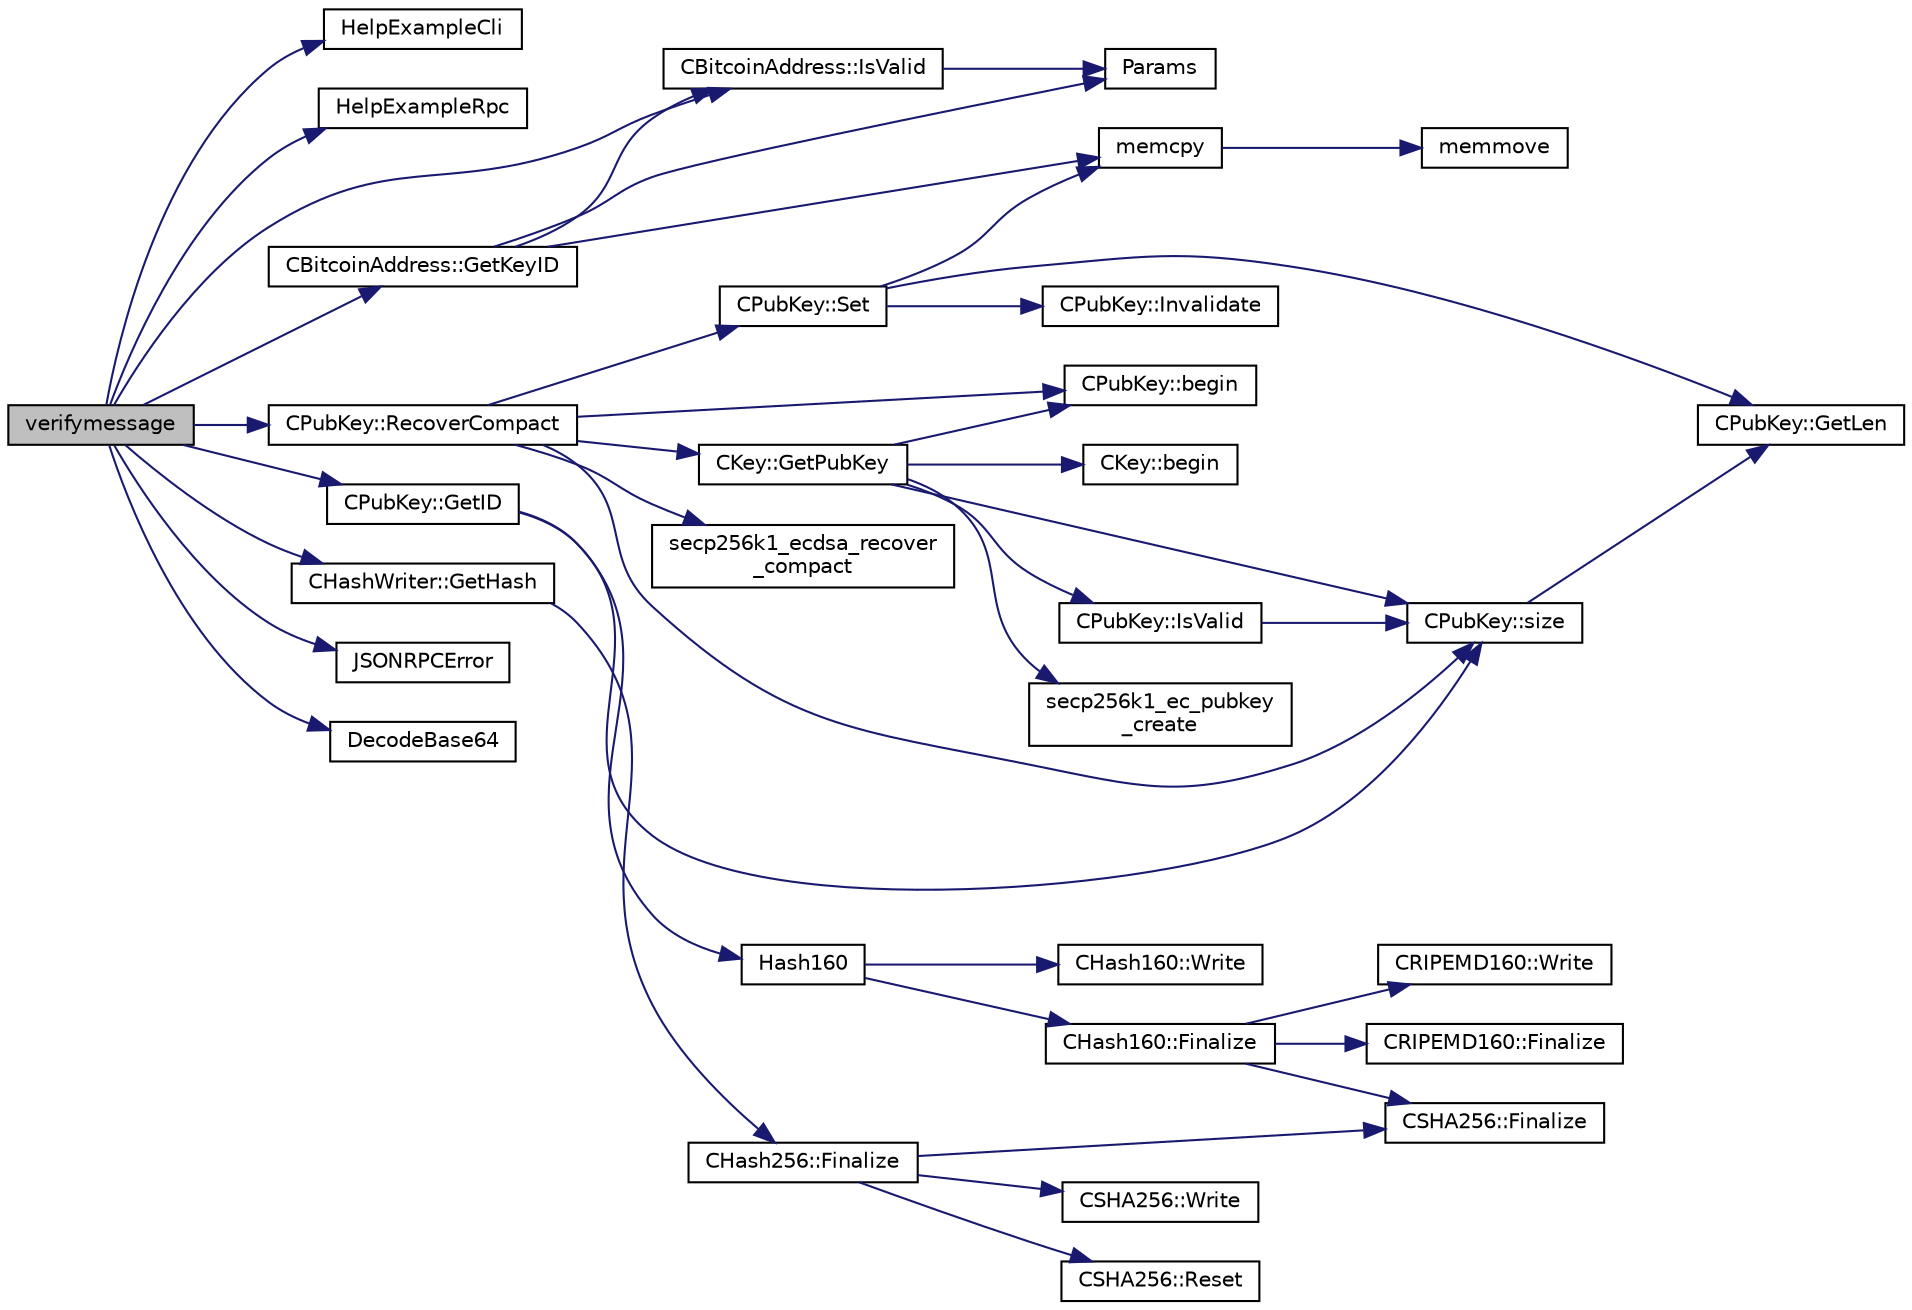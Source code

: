 digraph "verifymessage"
{
  edge [fontname="Helvetica",fontsize="10",labelfontname="Helvetica",labelfontsize="10"];
  node [fontname="Helvetica",fontsize="10",shape=record];
  rankdir="LR";
  Node169 [label="verifymessage",height=0.2,width=0.4,color="black", fillcolor="grey75", style="filled", fontcolor="black"];
  Node169 -> Node170 [color="midnightblue",fontsize="10",style="solid",fontname="Helvetica"];
  Node170 [label="HelpExampleCli",height=0.2,width=0.4,color="black", fillcolor="white", style="filled",URL="$rpcserver_8cpp.html#ac01ac6eab5467567ed0da106814e04ec"];
  Node169 -> Node171 [color="midnightblue",fontsize="10",style="solid",fontname="Helvetica"];
  Node171 [label="HelpExampleRpc",height=0.2,width=0.4,color="black", fillcolor="white", style="filled",URL="$rpcserver_8cpp.html#a06ea60e24e5a1053a14a11b1009bf9ef"];
  Node169 -> Node172 [color="midnightblue",fontsize="10",style="solid",fontname="Helvetica"];
  Node172 [label="CBitcoinAddress::IsValid",height=0.2,width=0.4,color="black", fillcolor="white", style="filled",URL="$class_c_bitcoin_address.html#ab39907ce6895062a8f8bf585270ef13b"];
  Node172 -> Node173 [color="midnightblue",fontsize="10",style="solid",fontname="Helvetica"];
  Node173 [label="Params",height=0.2,width=0.4,color="black", fillcolor="white", style="filled",URL="$chainparams_8cpp.html#ace5c5b706d71a324a417dd2db394fd4a",tooltip="Return the currently selected parameters. "];
  Node169 -> Node174 [color="midnightblue",fontsize="10",style="solid",fontname="Helvetica"];
  Node174 [label="JSONRPCError",height=0.2,width=0.4,color="black", fillcolor="white", style="filled",URL="$rpcprotocol_8cpp.html#a17b1bb111ab339efc951929834766039"];
  Node169 -> Node175 [color="midnightblue",fontsize="10",style="solid",fontname="Helvetica"];
  Node175 [label="CBitcoinAddress::GetKeyID",height=0.2,width=0.4,color="black", fillcolor="white", style="filled",URL="$class_c_bitcoin_address.html#af3d7c4547803b09144fc040320f687dd"];
  Node175 -> Node172 [color="midnightblue",fontsize="10",style="solid",fontname="Helvetica"];
  Node175 -> Node173 [color="midnightblue",fontsize="10",style="solid",fontname="Helvetica"];
  Node175 -> Node176 [color="midnightblue",fontsize="10",style="solid",fontname="Helvetica"];
  Node176 [label="memcpy",height=0.2,width=0.4,color="black", fillcolor="white", style="filled",URL="$glibc__compat_8cpp.html#a0f46826ab0466591e136db24394923cf"];
  Node176 -> Node177 [color="midnightblue",fontsize="10",style="solid",fontname="Helvetica"];
  Node177 [label="memmove",height=0.2,width=0.4,color="black", fillcolor="white", style="filled",URL="$glibc__compat_8cpp.html#a9778d49e9029dd75bc53ecbbf9f5e9a1"];
  Node169 -> Node178 [color="midnightblue",fontsize="10",style="solid",fontname="Helvetica"];
  Node178 [label="DecodeBase64",height=0.2,width=0.4,color="black", fillcolor="white", style="filled",URL="$utilstrencodings_8cpp.html#a224a1ec4dc69c9463abf0e8ae767af0d"];
  Node169 -> Node179 [color="midnightblue",fontsize="10",style="solid",fontname="Helvetica"];
  Node179 [label="CPubKey::RecoverCompact",height=0.2,width=0.4,color="black", fillcolor="white", style="filled",URL="$class_c_pub_key.html#a169505e735a02db385486b0affeb565c",tooltip="Recover a public key from a compact signature. "];
  Node179 -> Node180 [color="midnightblue",fontsize="10",style="solid",fontname="Helvetica"];
  Node180 [label="secp256k1_ecdsa_recover\l_compact",height=0.2,width=0.4,color="black", fillcolor="white", style="filled",URL="$secp256k1_8h.html#ad1f2dda163655017f0ab2ec246328975",tooltip="Recover an ECDSA public key from a compact signature. "];
  Node179 -> Node181 [color="midnightblue",fontsize="10",style="solid",fontname="Helvetica"];
  Node181 [label="CPubKey::begin",height=0.2,width=0.4,color="black", fillcolor="white", style="filled",URL="$class_c_pub_key.html#a859ab9909d68092d6d4fc739237ab358"];
  Node179 -> Node182 [color="midnightblue",fontsize="10",style="solid",fontname="Helvetica"];
  Node182 [label="CPubKey::size",height=0.2,width=0.4,color="black", fillcolor="white", style="filled",URL="$class_c_pub_key.html#a6bb28fcf0a5f799c69f5b7269363b309",tooltip="Simple read-only vector-like interface to the pubkey data. "];
  Node182 -> Node183 [color="midnightblue",fontsize="10",style="solid",fontname="Helvetica"];
  Node183 [label="CPubKey::GetLen",height=0.2,width=0.4,color="black", fillcolor="white", style="filled",URL="$class_c_pub_key.html#a7dc71b3f037c84268dc22de97d7b65fb",tooltip="Compute the length of a pubkey with a given first byte. "];
  Node179 -> Node184 [color="midnightblue",fontsize="10",style="solid",fontname="Helvetica"];
  Node184 [label="CKey::GetPubKey",height=0.2,width=0.4,color="black", fillcolor="white", style="filled",URL="$class_c_key.html#aa1085c59603a62db6ec776300f250337",tooltip="Compute the public key from a private key. "];
  Node184 -> Node185 [color="midnightblue",fontsize="10",style="solid",fontname="Helvetica"];
  Node185 [label="secp256k1_ec_pubkey\l_create",height=0.2,width=0.4,color="black", fillcolor="white", style="filled",URL="$secp256k1_8h.html#a22e1ef593e0d06d40b4f233e91447aa3",tooltip="Compute the public key for a secret key. "];
  Node184 -> Node181 [color="midnightblue",fontsize="10",style="solid",fontname="Helvetica"];
  Node184 -> Node186 [color="midnightblue",fontsize="10",style="solid",fontname="Helvetica"];
  Node186 [label="CKey::begin",height=0.2,width=0.4,color="black", fillcolor="white", style="filled",URL="$class_c_key.html#ab8dee0ad9d933304a22284ee40040847"];
  Node184 -> Node182 [color="midnightblue",fontsize="10",style="solid",fontname="Helvetica"];
  Node184 -> Node187 [color="midnightblue",fontsize="10",style="solid",fontname="Helvetica"];
  Node187 [label="CPubKey::IsValid",height=0.2,width=0.4,color="black", fillcolor="white", style="filled",URL="$class_c_pub_key.html#a4fa94293cf8577fd039b9a133f6c7f30"];
  Node187 -> Node182 [color="midnightblue",fontsize="10",style="solid",fontname="Helvetica"];
  Node179 -> Node188 [color="midnightblue",fontsize="10",style="solid",fontname="Helvetica"];
  Node188 [label="CPubKey::Set",height=0.2,width=0.4,color="black", fillcolor="white", style="filled",URL="$class_c_pub_key.html#af59bc1d3be119c1f8b49d3c1e2c0797b",tooltip="Initialize a public key using begin/end iterators to byte data. "];
  Node188 -> Node183 [color="midnightblue",fontsize="10",style="solid",fontname="Helvetica"];
  Node188 -> Node176 [color="midnightblue",fontsize="10",style="solid",fontname="Helvetica"];
  Node188 -> Node189 [color="midnightblue",fontsize="10",style="solid",fontname="Helvetica"];
  Node189 [label="CPubKey::Invalidate",height=0.2,width=0.4,color="black", fillcolor="white", style="filled",URL="$class_c_pub_key.html#a99917e80a362af54a3677ea9cf1328ee",tooltip="Set this key data to be invalid. "];
  Node169 -> Node190 [color="midnightblue",fontsize="10",style="solid",fontname="Helvetica"];
  Node190 [label="CHashWriter::GetHash",height=0.2,width=0.4,color="black", fillcolor="white", style="filled",URL="$class_c_hash_writer.html#ae94a937211502eabf19477630090093a"];
  Node190 -> Node191 [color="midnightblue",fontsize="10",style="solid",fontname="Helvetica"];
  Node191 [label="CHash256::Finalize",height=0.2,width=0.4,color="black", fillcolor="white", style="filled",URL="$class_c_hash256.html#aa8a70c1b7cf24ce7d00240a1131cf4e7"];
  Node191 -> Node192 [color="midnightblue",fontsize="10",style="solid",fontname="Helvetica"];
  Node192 [label="CSHA256::Finalize",height=0.2,width=0.4,color="black", fillcolor="white", style="filled",URL="$class_c_s_h_a256.html#a4259230be0caefa590bc324fc12b9b90"];
  Node191 -> Node193 [color="midnightblue",fontsize="10",style="solid",fontname="Helvetica"];
  Node193 [label="CSHA256::Reset",height=0.2,width=0.4,color="black", fillcolor="white", style="filled",URL="$class_c_s_h_a256.html#a2122395dd5604990eaa0077b43a0e8d4"];
  Node191 -> Node194 [color="midnightblue",fontsize="10",style="solid",fontname="Helvetica"];
  Node194 [label="CSHA256::Write",height=0.2,width=0.4,color="black", fillcolor="white", style="filled",URL="$class_c_s_h_a256.html#a9d7de520a562655da85349372820c883"];
  Node169 -> Node195 [color="midnightblue",fontsize="10",style="solid",fontname="Helvetica"];
  Node195 [label="CPubKey::GetID",height=0.2,width=0.4,color="black", fillcolor="white", style="filled",URL="$class_c_pub_key.html#a2675f7e6f72eff68e7a5227289feb021",tooltip="Get the KeyID of this public key (hash of its serialization) "];
  Node195 -> Node196 [color="midnightblue",fontsize="10",style="solid",fontname="Helvetica"];
  Node196 [label="Hash160",height=0.2,width=0.4,color="black", fillcolor="white", style="filled",URL="$hash_8h.html#a4490f70ddae16e9e48460a0416a48a6b",tooltip="Compute the 160-bit hash an object. "];
  Node196 -> Node197 [color="midnightblue",fontsize="10",style="solid",fontname="Helvetica"];
  Node197 [label="CHash160::Write",height=0.2,width=0.4,color="black", fillcolor="white", style="filled",URL="$class_c_hash160.html#af56cdd9443013eb68b246aa8450217f2"];
  Node196 -> Node198 [color="midnightblue",fontsize="10",style="solid",fontname="Helvetica"];
  Node198 [label="CHash160::Finalize",height=0.2,width=0.4,color="black", fillcolor="white", style="filled",URL="$class_c_hash160.html#a9bb08e1772002ae1a5d85017ba7952ee"];
  Node198 -> Node192 [color="midnightblue",fontsize="10",style="solid",fontname="Helvetica"];
  Node198 -> Node199 [color="midnightblue",fontsize="10",style="solid",fontname="Helvetica"];
  Node199 [label="CRIPEMD160::Write",height=0.2,width=0.4,color="black", fillcolor="white", style="filled",URL="$class_c_r_i_p_e_m_d160.html#a221143b9d94af623d07c4f4ba1bf6007"];
  Node198 -> Node200 [color="midnightblue",fontsize="10",style="solid",fontname="Helvetica"];
  Node200 [label="CRIPEMD160::Finalize",height=0.2,width=0.4,color="black", fillcolor="white", style="filled",URL="$class_c_r_i_p_e_m_d160.html#a2a11566fbf9d1339b819833313fc4e51"];
  Node195 -> Node182 [color="midnightblue",fontsize="10",style="solid",fontname="Helvetica"];
}
